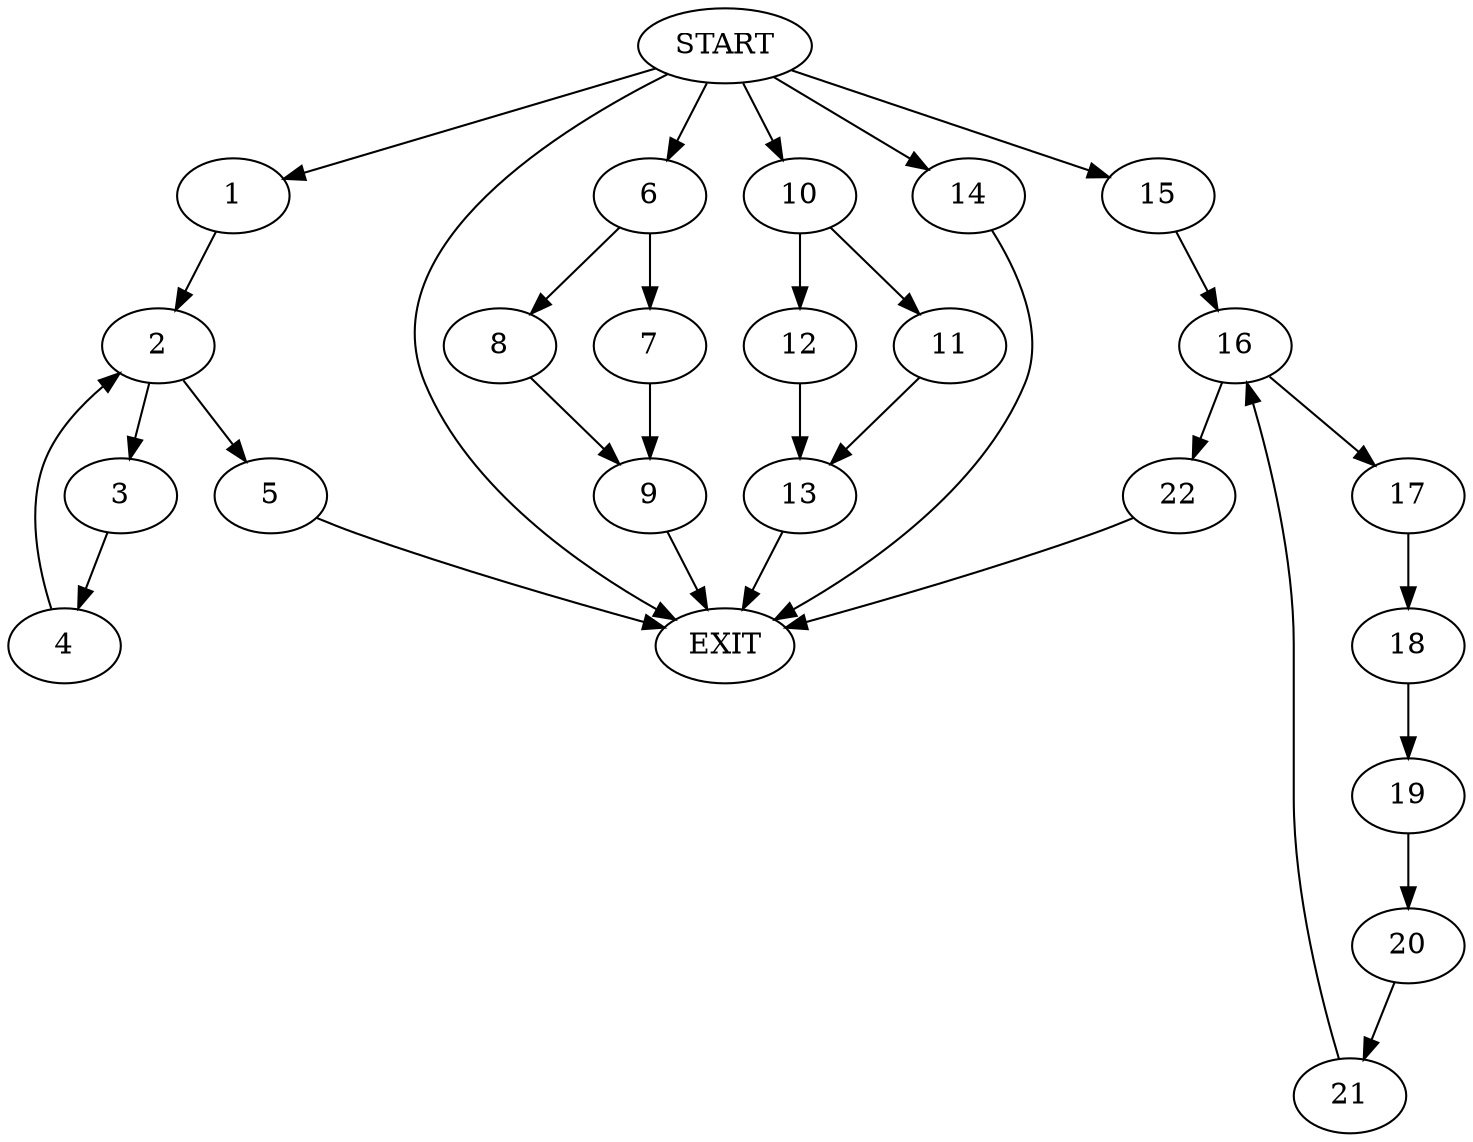 digraph { 
0 [label="START"];
1;
2;
3;
4;
5;
6;
7;
8;
9;
10;
11;
12;
13;
14;
15;
16;
17;
18;
19;
20;
21;
22;
23[label="EXIT"];
0 -> 23;
0 -> 1;
0:s2 -> 6;
0:s3 -> 10;
0:s4 -> 14;
0:s5 -> 15;
1 -> 2;
2 -> 3;
2 -> 5;
3 -> 4;
4 -> 2;
5 -> 23;
6 -> 8;
6 -> 7;
7 -> 9;
8 -> 9;
9 -> 23;
10 -> 12;
10 -> 11;
11 -> 13;
12 -> 13;
13 -> 23;
14 -> 23;
15 -> 16;
16 -> 17;
16 -> 22;
17 -> 18;
18 -> 19;
19 -> 20;
20 -> 21;
21 -> 16;
22 -> 23;
}